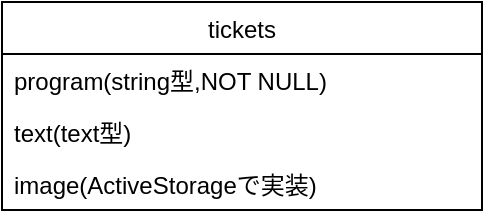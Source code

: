 <mxfile version="14.2.4" type="embed">
    <diagram id="I7ntjNa9q2StFWK8eHk9" name="ページ1">
        <mxGraphModel dx="552" dy="422" grid="1" gridSize="10" guides="1" tooltips="1" connect="1" arrows="1" fold="1" page="1" pageScale="1" pageWidth="850" pageHeight="1100" math="0" shadow="0">
            <root>
                <mxCell id="0"/>
                <mxCell id="1" parent="0"/>
                <mxCell id="2" value="tickets" style="swimlane;fontStyle=0;childLayout=stackLayout;horizontal=1;startSize=26;fillColor=none;horizontalStack=0;resizeParent=1;resizeParentMax=0;resizeLast=0;collapsible=1;marginBottom=0;" vertex="1" parent="1">
                    <mxGeometry x="80" y="70" width="240" height="104" as="geometry"/>
                </mxCell>
                <mxCell id="3" value="program(string型,NOT NULL)" style="text;strokeColor=none;fillColor=none;align=left;verticalAlign=top;spacingLeft=4;spacingRight=4;overflow=hidden;rotatable=0;points=[[0,0.5],[1,0.5]];portConstraint=eastwest;" vertex="1" parent="2">
                    <mxGeometry y="26" width="240" height="26" as="geometry"/>
                </mxCell>
                <mxCell id="4" value="text(text型)" style="text;strokeColor=none;fillColor=none;align=left;verticalAlign=top;spacingLeft=4;spacingRight=4;overflow=hidden;rotatable=0;points=[[0,0.5],[1,0.5]];portConstraint=eastwest;" vertex="1" parent="2">
                    <mxGeometry y="52" width="240" height="26" as="geometry"/>
                </mxCell>
                <mxCell id="5" value="image(ActiveStorageで実装)" style="text;strokeColor=none;fillColor=none;align=left;verticalAlign=top;spacingLeft=4;spacingRight=4;overflow=hidden;rotatable=0;points=[[0,0.5],[1,0.5]];portConstraint=eastwest;" vertex="1" parent="2">
                    <mxGeometry y="78" width="240" height="26" as="geometry"/>
                </mxCell>
            </root>
        </mxGraphModel>
    </diagram>
</mxfile>
